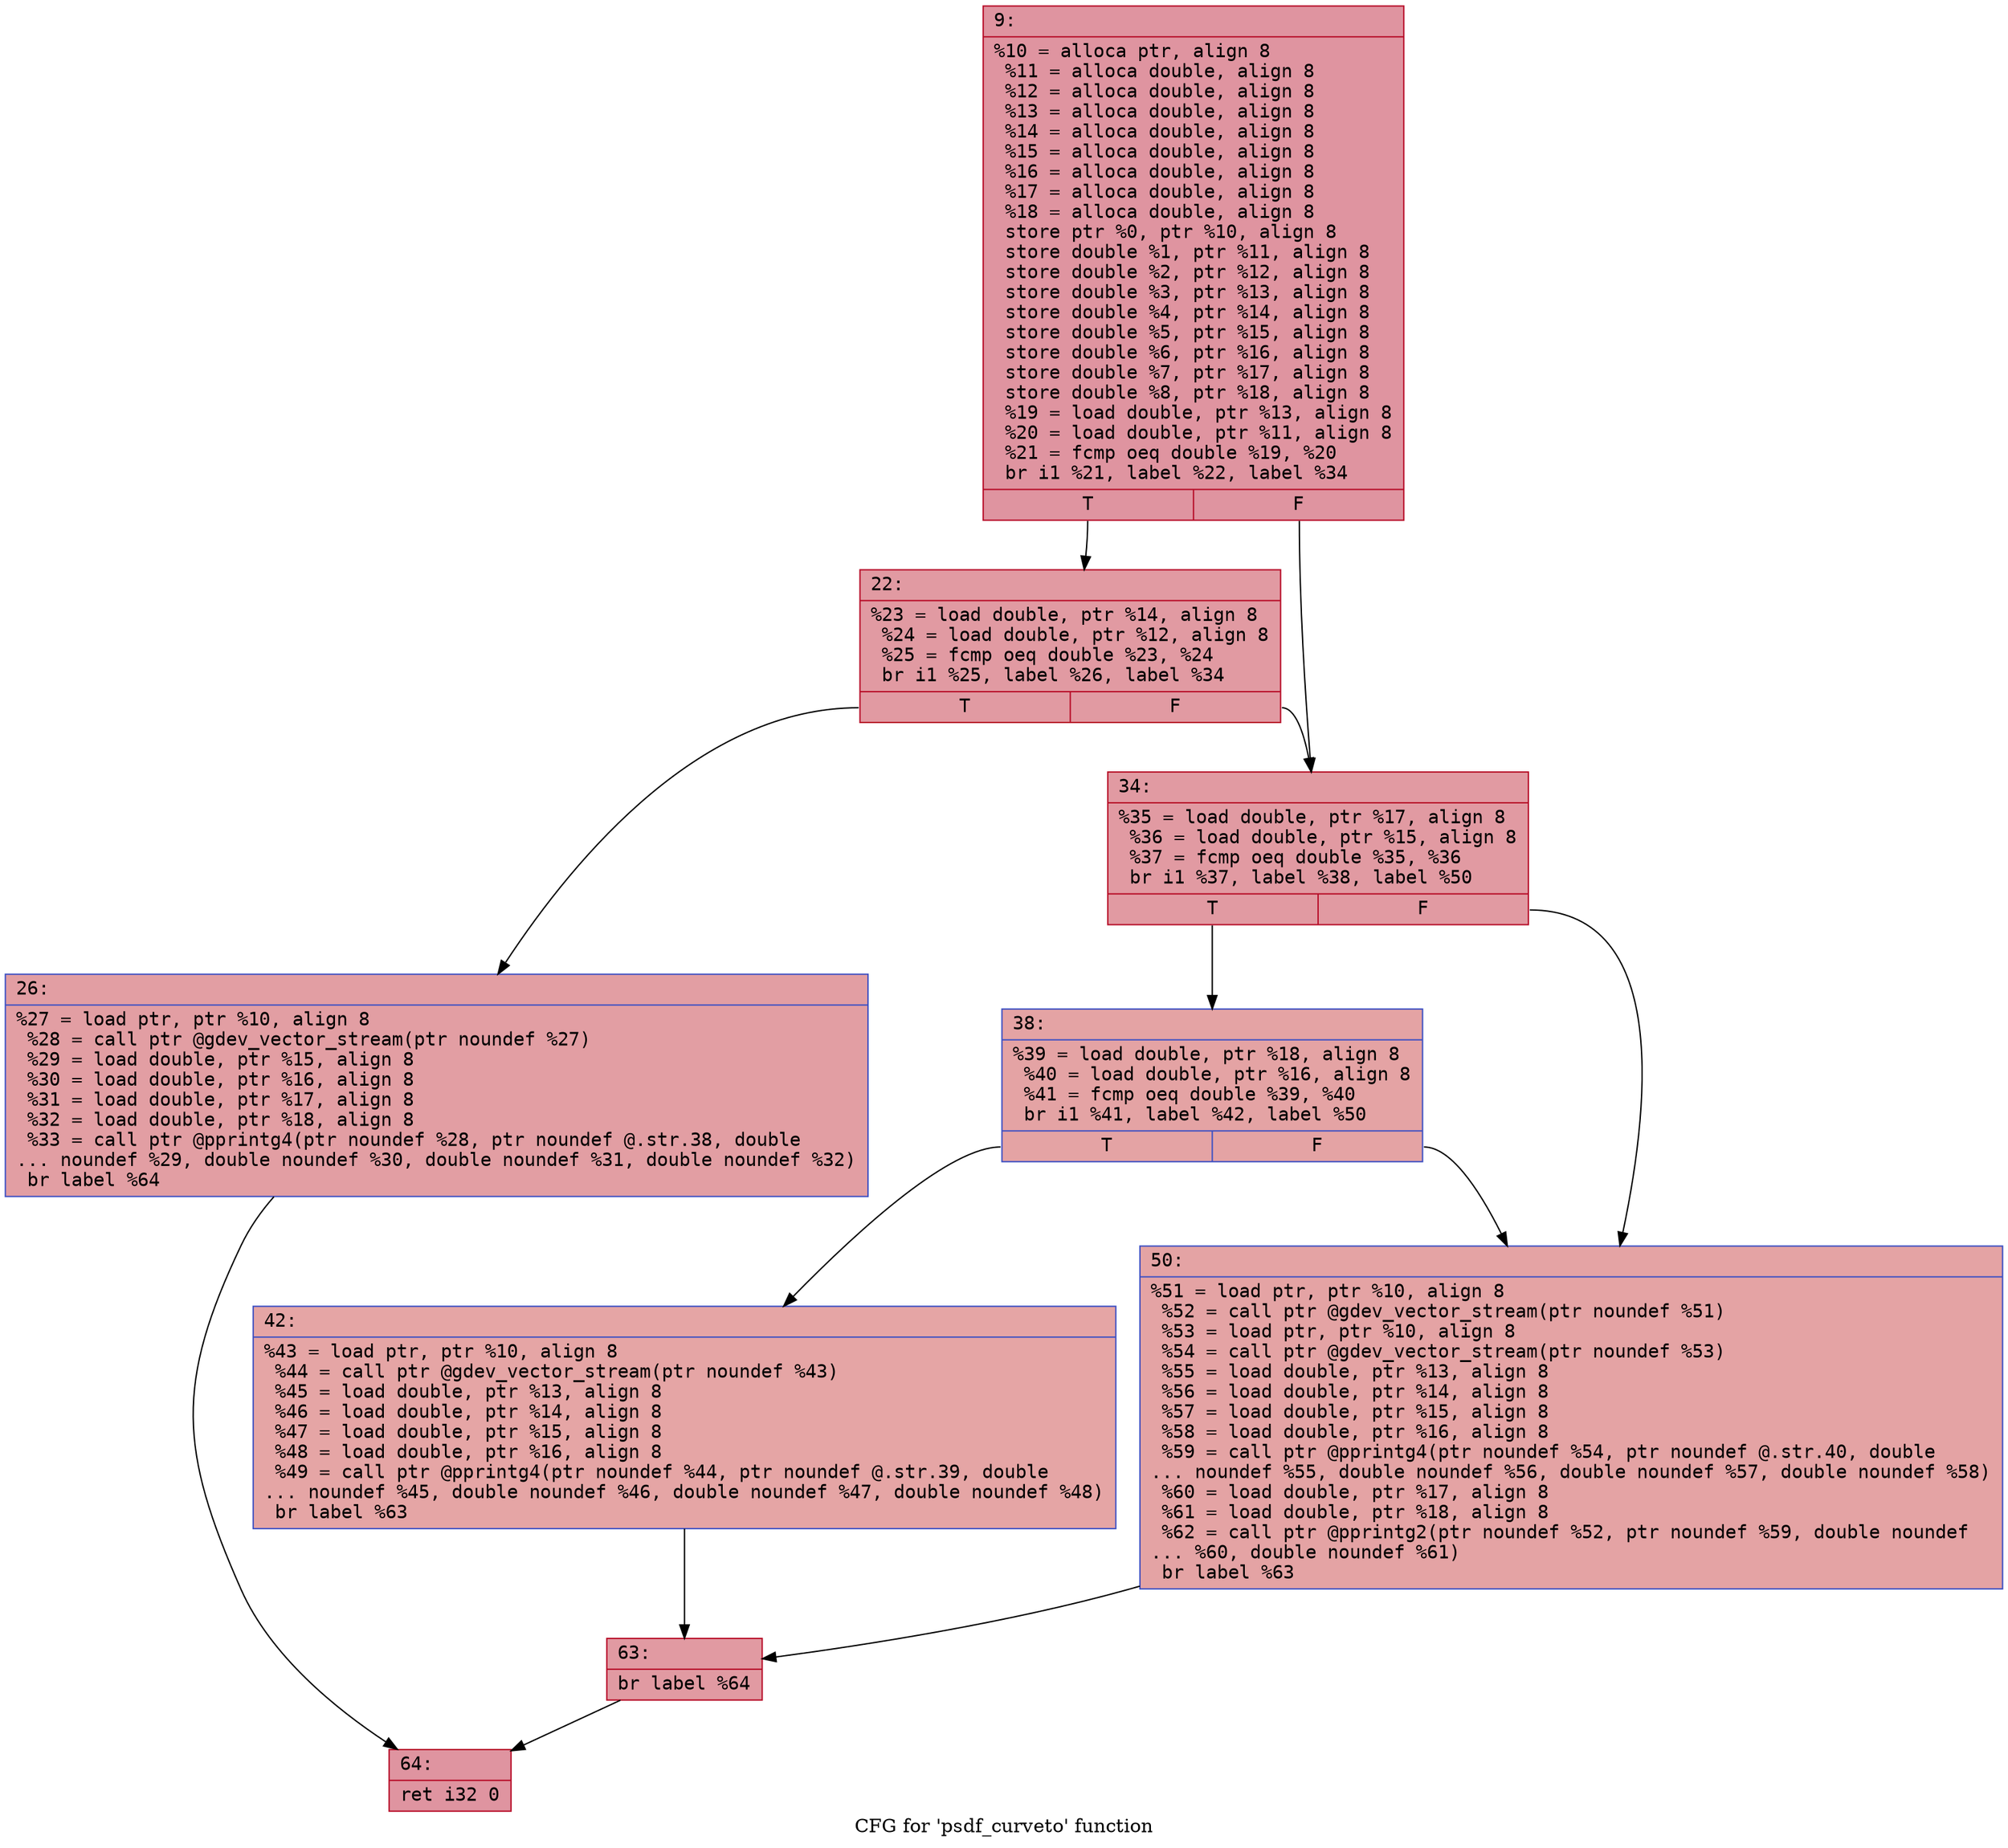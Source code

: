 digraph "CFG for 'psdf_curveto' function" {
	label="CFG for 'psdf_curveto' function";

	Node0x600002168ff0 [shape=record,color="#b70d28ff", style=filled, fillcolor="#b70d2870" fontname="Courier",label="{9:\l|  %10 = alloca ptr, align 8\l  %11 = alloca double, align 8\l  %12 = alloca double, align 8\l  %13 = alloca double, align 8\l  %14 = alloca double, align 8\l  %15 = alloca double, align 8\l  %16 = alloca double, align 8\l  %17 = alloca double, align 8\l  %18 = alloca double, align 8\l  store ptr %0, ptr %10, align 8\l  store double %1, ptr %11, align 8\l  store double %2, ptr %12, align 8\l  store double %3, ptr %13, align 8\l  store double %4, ptr %14, align 8\l  store double %5, ptr %15, align 8\l  store double %6, ptr %16, align 8\l  store double %7, ptr %17, align 8\l  store double %8, ptr %18, align 8\l  %19 = load double, ptr %13, align 8\l  %20 = load double, ptr %11, align 8\l  %21 = fcmp oeq double %19, %20\l  br i1 %21, label %22, label %34\l|{<s0>T|<s1>F}}"];
	Node0x600002168ff0:s0 -> Node0x600002169040[tooltip="9 -> 22\nProbability 62.50%" ];
	Node0x600002168ff0:s1 -> Node0x6000021690e0[tooltip="9 -> 34\nProbability 37.50%" ];
	Node0x600002169040 [shape=record,color="#b70d28ff", style=filled, fillcolor="#bb1b2c70" fontname="Courier",label="{22:\l|  %23 = load double, ptr %14, align 8\l  %24 = load double, ptr %12, align 8\l  %25 = fcmp oeq double %23, %24\l  br i1 %25, label %26, label %34\l|{<s0>T|<s1>F}}"];
	Node0x600002169040:s0 -> Node0x600002169090[tooltip="22 -> 26\nProbability 62.50%" ];
	Node0x600002169040:s1 -> Node0x6000021690e0[tooltip="22 -> 34\nProbability 37.50%" ];
	Node0x600002169090 [shape=record,color="#3d50c3ff", style=filled, fillcolor="#be242e70" fontname="Courier",label="{26:\l|  %27 = load ptr, ptr %10, align 8\l  %28 = call ptr @gdev_vector_stream(ptr noundef %27)\l  %29 = load double, ptr %15, align 8\l  %30 = load double, ptr %16, align 8\l  %31 = load double, ptr %17, align 8\l  %32 = load double, ptr %18, align 8\l  %33 = call ptr @pprintg4(ptr noundef %28, ptr noundef @.str.38, double\l... noundef %29, double noundef %30, double noundef %31, double noundef %32)\l  br label %64\l}"];
	Node0x600002169090 -> Node0x600002169270[tooltip="26 -> 64\nProbability 100.00%" ];
	Node0x6000021690e0 [shape=record,color="#b70d28ff", style=filled, fillcolor="#bb1b2c70" fontname="Courier",label="{34:\l|  %35 = load double, ptr %17, align 8\l  %36 = load double, ptr %15, align 8\l  %37 = fcmp oeq double %35, %36\l  br i1 %37, label %38, label %50\l|{<s0>T|<s1>F}}"];
	Node0x6000021690e0:s0 -> Node0x600002169130[tooltip="34 -> 38\nProbability 62.50%" ];
	Node0x6000021690e0:s1 -> Node0x6000021691d0[tooltip="34 -> 50\nProbability 37.50%" ];
	Node0x600002169130 [shape=record,color="#3d50c3ff", style=filled, fillcolor="#c32e3170" fontname="Courier",label="{38:\l|  %39 = load double, ptr %18, align 8\l  %40 = load double, ptr %16, align 8\l  %41 = fcmp oeq double %39, %40\l  br i1 %41, label %42, label %50\l|{<s0>T|<s1>F}}"];
	Node0x600002169130:s0 -> Node0x600002169180[tooltip="38 -> 42\nProbability 62.50%" ];
	Node0x600002169130:s1 -> Node0x6000021691d0[tooltip="38 -> 50\nProbability 37.50%" ];
	Node0x600002169180 [shape=record,color="#3d50c3ff", style=filled, fillcolor="#c5333470" fontname="Courier",label="{42:\l|  %43 = load ptr, ptr %10, align 8\l  %44 = call ptr @gdev_vector_stream(ptr noundef %43)\l  %45 = load double, ptr %13, align 8\l  %46 = load double, ptr %14, align 8\l  %47 = load double, ptr %15, align 8\l  %48 = load double, ptr %16, align 8\l  %49 = call ptr @pprintg4(ptr noundef %44, ptr noundef @.str.39, double\l... noundef %45, double noundef %46, double noundef %47, double noundef %48)\l  br label %63\l}"];
	Node0x600002169180 -> Node0x600002169220[tooltip="42 -> 63\nProbability 100.00%" ];
	Node0x6000021691d0 [shape=record,color="#3d50c3ff", style=filled, fillcolor="#c32e3170" fontname="Courier",label="{50:\l|  %51 = load ptr, ptr %10, align 8\l  %52 = call ptr @gdev_vector_stream(ptr noundef %51)\l  %53 = load ptr, ptr %10, align 8\l  %54 = call ptr @gdev_vector_stream(ptr noundef %53)\l  %55 = load double, ptr %13, align 8\l  %56 = load double, ptr %14, align 8\l  %57 = load double, ptr %15, align 8\l  %58 = load double, ptr %16, align 8\l  %59 = call ptr @pprintg4(ptr noundef %54, ptr noundef @.str.40, double\l... noundef %55, double noundef %56, double noundef %57, double noundef %58)\l  %60 = load double, ptr %17, align 8\l  %61 = load double, ptr %18, align 8\l  %62 = call ptr @pprintg2(ptr noundef %52, ptr noundef %59, double noundef\l... %60, double noundef %61)\l  br label %63\l}"];
	Node0x6000021691d0 -> Node0x600002169220[tooltip="50 -> 63\nProbability 100.00%" ];
	Node0x600002169220 [shape=record,color="#b70d28ff", style=filled, fillcolor="#bb1b2c70" fontname="Courier",label="{63:\l|  br label %64\l}"];
	Node0x600002169220 -> Node0x600002169270[tooltip="63 -> 64\nProbability 100.00%" ];
	Node0x600002169270 [shape=record,color="#b70d28ff", style=filled, fillcolor="#b70d2870" fontname="Courier",label="{64:\l|  ret i32 0\l}"];
}
